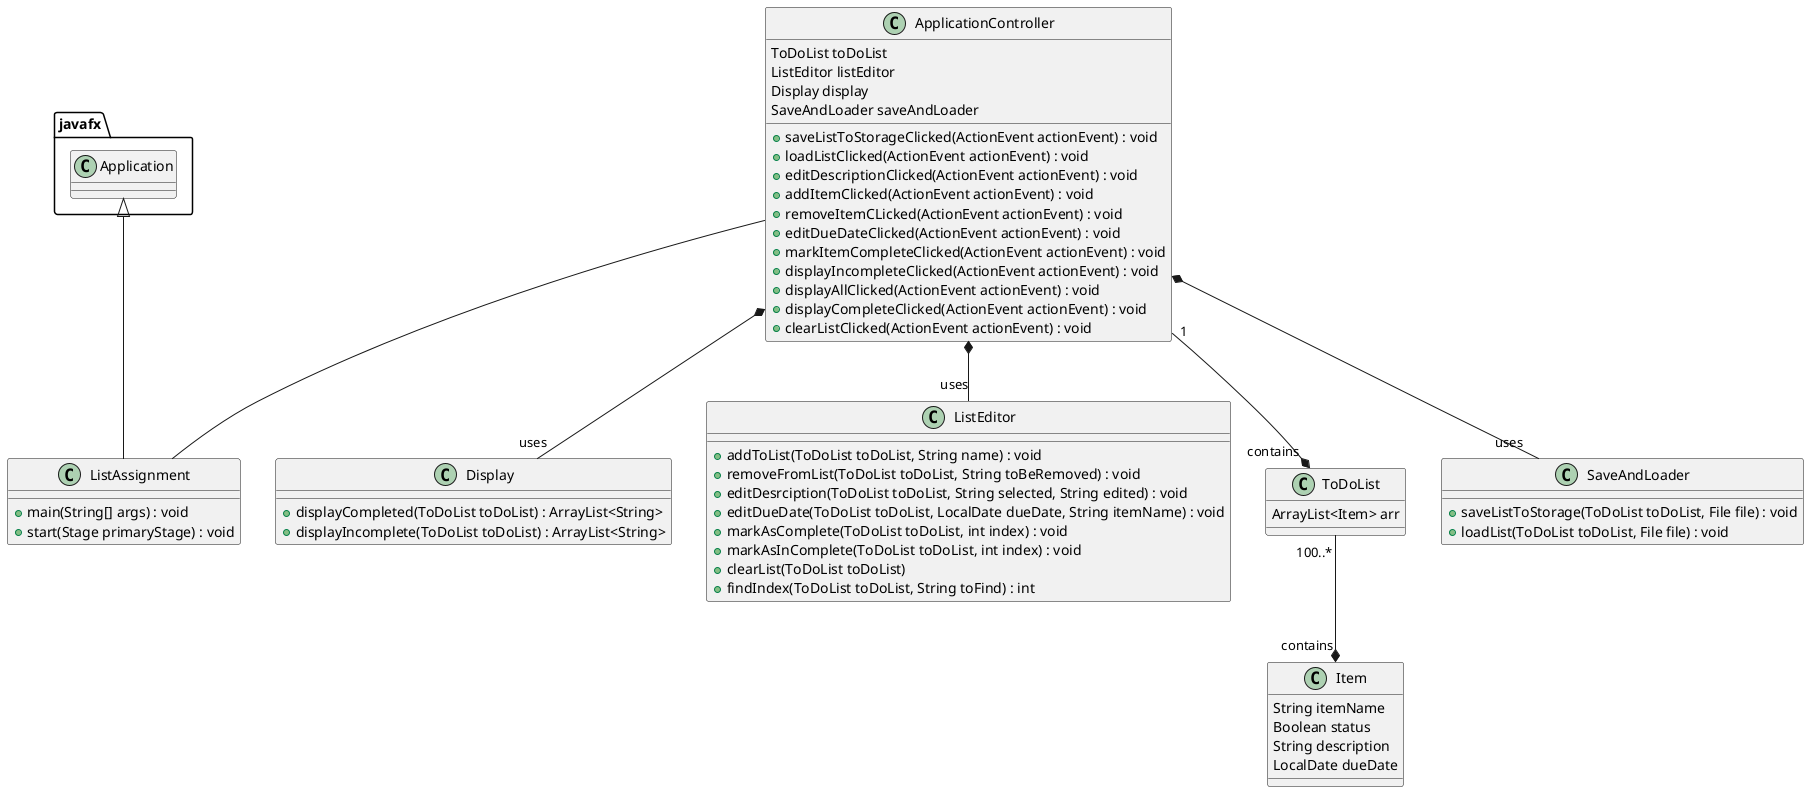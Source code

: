 @startuml
'https://plantuml.com/class-diagram
class ApplicationController {
 ToDoList toDoList
 ListEditor listEditor
 Display display
 SaveAndLoader saveAndLoader
 + saveListToStorageClicked(ActionEvent actionEvent) : void
 + loadListClicked(ActionEvent actionEvent) : void
 + editDescriptionClicked(ActionEvent actionEvent) : void
 + addItemClicked(ActionEvent actionEvent) : void
 + removeItemCLicked(ActionEvent actionEvent) : void
 + editDueDateClicked(ActionEvent actionEvent) : void
 + markItemCompleteClicked(ActionEvent actionEvent) : void
 + displayIncompleteClicked(ActionEvent actionEvent) : void
 + displayAllClicked(ActionEvent actionEvent) : void
 + displayCompleteClicked(ActionEvent actionEvent) : void
 + clearListClicked(ActionEvent actionEvent) : void
}

class ListAssignment {
 + main(String[] args) : void
 + start(Stage primaryStage) : void
}

class Display {
 + displayCompleted(ToDoList toDoList) : ArrayList<String>
 + displayIncomplete(ToDoList toDoList) : ArrayList<String>
}

class ListEditor{
 + addToList(ToDoList toDoList, String name) : void
 + removeFromList(ToDoList toDoList, String toBeRemoved) : void
 + editDesrciption(ToDoList toDoList, String selected, String edited) : void
 + editDueDate(ToDoList toDoList, LocalDate dueDate, String itemName) : void
 + markAsComplete(ToDoList toDoList, int index) : void
 + markAsInComplete(ToDoList toDoList, int index) : void
 + clearList(ToDoList toDoList)
 + findIndex(ToDoList toDoList, String toFind) : int
}

class ToDoList {
 ArrayList<Item> arr
}

class SaveAndLoader {
 + saveListToStorage(ToDoList toDoList, File file) : void
 + loadList(ToDoList toDoList, File file) : void
}

class Item {
 String itemName
 Boolean status
 String description
 LocalDate dueDate
}

javafx.Application <|-- ListAssignment
ApplicationController -- ListAssignment
ApplicationController"1" --* "contains"ToDoList
ToDoList "100..*"--* "contains" Item
ApplicationController *-- "uses"SaveAndLoader
ApplicationController *-- "uses"Display
ApplicationController *-- "uses"ListEditor
@enduml